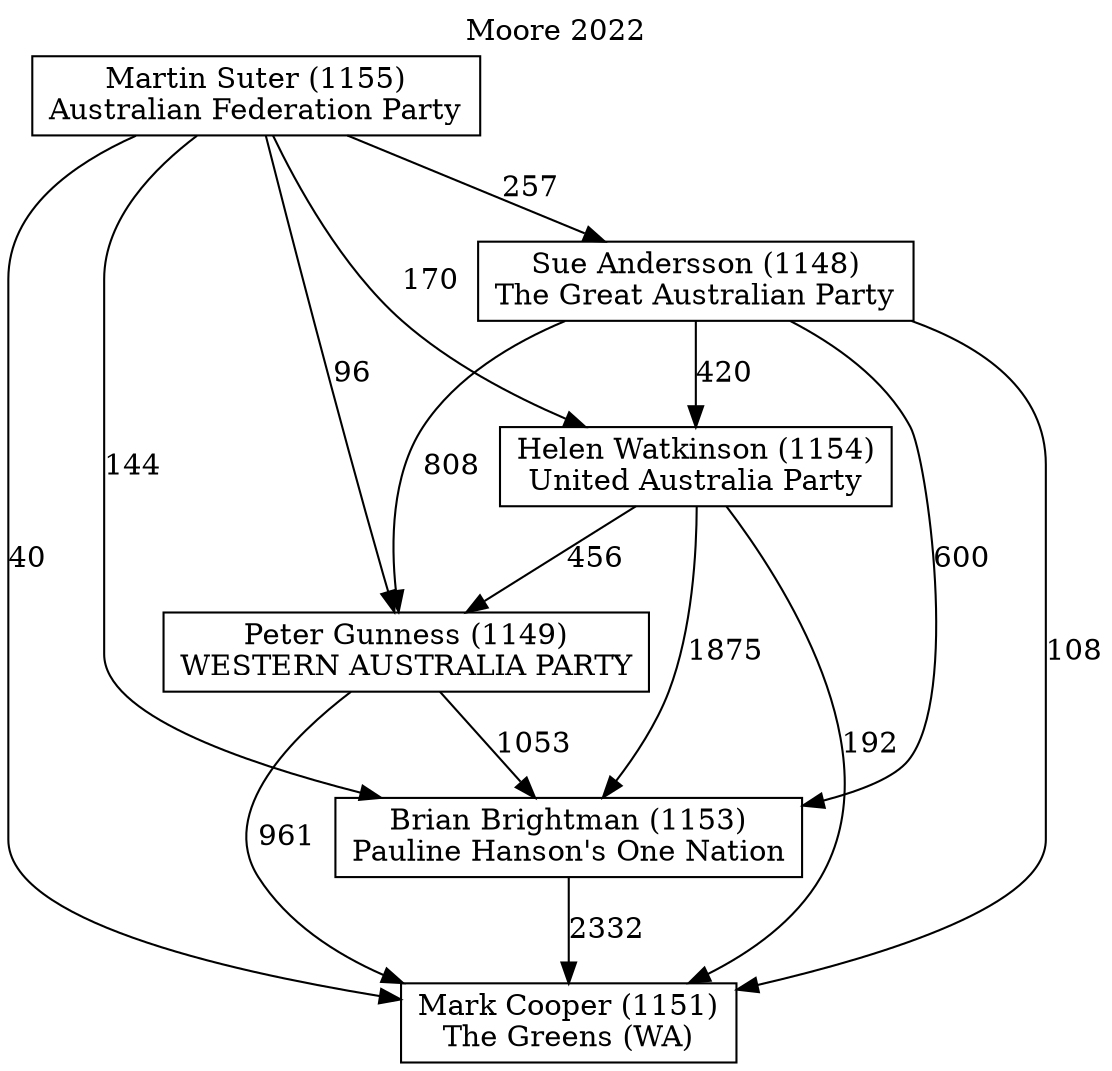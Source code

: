 // House preference flow
digraph "Mark Cooper (1151)_Moore_2022" {
	graph [label="Moore 2022" labelloc=t mclimit=10]
	node [shape=box]
	"Sue Andersson (1148)" [label="Sue Andersson (1148)
The Great Australian Party"]
	"Martin Suter (1155)" [label="Martin Suter (1155)
Australian Federation Party"]
	"Mark Cooper (1151)" [label="Mark Cooper (1151)
The Greens (WA)"]
	"Brian Brightman (1153)" [label="Brian Brightman (1153)
Pauline Hanson's One Nation"]
	"Helen Watkinson (1154)" [label="Helen Watkinson (1154)
United Australia Party"]
	"Peter Gunness (1149)" [label="Peter Gunness (1149)
WESTERN AUSTRALIA PARTY"]
	"Martin Suter (1155)" -> "Peter Gunness (1149)" [label=96]
	"Martin Suter (1155)" -> "Sue Andersson (1148)" [label=257]
	"Peter Gunness (1149)" -> "Mark Cooper (1151)" [label=961]
	"Helen Watkinson (1154)" -> "Mark Cooper (1151)" [label=192]
	"Martin Suter (1155)" -> "Helen Watkinson (1154)" [label=170]
	"Sue Andersson (1148)" -> "Helen Watkinson (1154)" [label=420]
	"Sue Andersson (1148)" -> "Brian Brightman (1153)" [label=600]
	"Sue Andersson (1148)" -> "Mark Cooper (1151)" [label=108]
	"Peter Gunness (1149)" -> "Brian Brightman (1153)" [label=1053]
	"Sue Andersson (1148)" -> "Peter Gunness (1149)" [label=808]
	"Helen Watkinson (1154)" -> "Brian Brightman (1153)" [label=1875]
	"Helen Watkinson (1154)" -> "Peter Gunness (1149)" [label=456]
	"Martin Suter (1155)" -> "Mark Cooper (1151)" [label=40]
	"Brian Brightman (1153)" -> "Mark Cooper (1151)" [label=2332]
	"Martin Suter (1155)" -> "Brian Brightman (1153)" [label=144]
}
